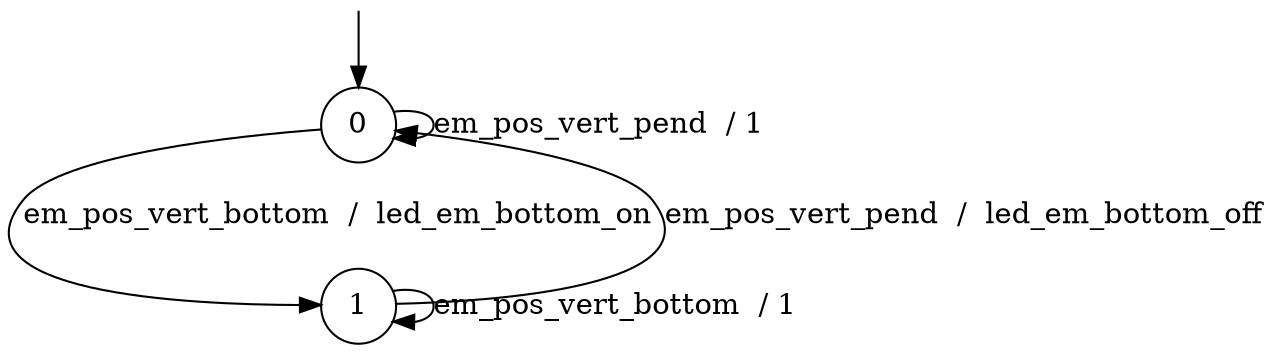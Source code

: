 digraph g {

	s0 [shape="circle" label="0"];
	s1 [shape="circle" label="1"];
	s0 -> s0 [label="em_pos_vert_pend  / 1"];
	s0 -> s1 [label="em_pos_vert_bottom  /  led_em_bottom_on"];
	s1 -> s0 [label="em_pos_vert_pend  /  led_em_bottom_off"];
	s1 -> s1 [label="em_pos_vert_bottom  / 1"];

__start0 [label="" shape="none" width="0" height="0"];
__start0 -> s0;

}
